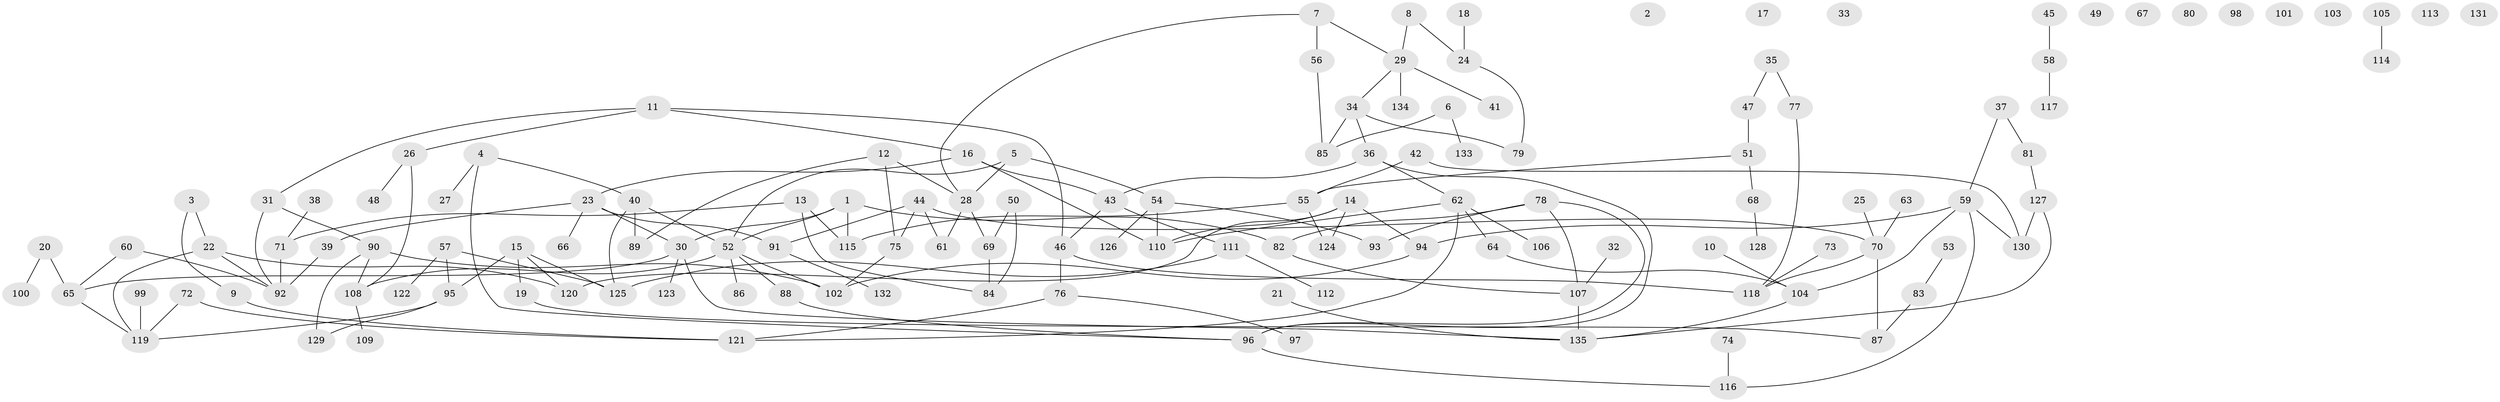 // coarse degree distribution, {4: 0.30120481927710846, 2: 0.3373493975903614, 1: 0.10843373493975904, 3: 0.14457831325301204, 5: 0.08433734939759036, 6: 0.024096385542168676}
// Generated by graph-tools (version 1.1) at 2025/35/03/04/25 23:35:51]
// undirected, 135 vertices, 166 edges
graph export_dot {
  node [color=gray90,style=filled];
  1;
  2;
  3;
  4;
  5;
  6;
  7;
  8;
  9;
  10;
  11;
  12;
  13;
  14;
  15;
  16;
  17;
  18;
  19;
  20;
  21;
  22;
  23;
  24;
  25;
  26;
  27;
  28;
  29;
  30;
  31;
  32;
  33;
  34;
  35;
  36;
  37;
  38;
  39;
  40;
  41;
  42;
  43;
  44;
  45;
  46;
  47;
  48;
  49;
  50;
  51;
  52;
  53;
  54;
  55;
  56;
  57;
  58;
  59;
  60;
  61;
  62;
  63;
  64;
  65;
  66;
  67;
  68;
  69;
  70;
  71;
  72;
  73;
  74;
  75;
  76;
  77;
  78;
  79;
  80;
  81;
  82;
  83;
  84;
  85;
  86;
  87;
  88;
  89;
  90;
  91;
  92;
  93;
  94;
  95;
  96;
  97;
  98;
  99;
  100;
  101;
  102;
  103;
  104;
  105;
  106;
  107;
  108;
  109;
  110;
  111;
  112;
  113;
  114;
  115;
  116;
  117;
  118;
  119;
  120;
  121;
  122;
  123;
  124;
  125;
  126;
  127;
  128;
  129;
  130;
  131;
  132;
  133;
  134;
  135;
  1 -- 30;
  1 -- 52;
  1 -- 82;
  1 -- 115;
  3 -- 9;
  3 -- 22;
  4 -- 27;
  4 -- 40;
  4 -- 96;
  5 -- 28;
  5 -- 52;
  5 -- 54;
  6 -- 85;
  6 -- 133;
  7 -- 28;
  7 -- 29;
  7 -- 56;
  8 -- 24;
  8 -- 29;
  9 -- 121;
  10 -- 104;
  11 -- 16;
  11 -- 26;
  11 -- 31;
  11 -- 46;
  12 -- 28;
  12 -- 75;
  12 -- 89;
  13 -- 71;
  13 -- 84;
  13 -- 115;
  14 -- 94;
  14 -- 110;
  14 -- 120;
  14 -- 124;
  15 -- 19;
  15 -- 95;
  15 -- 120;
  15 -- 125;
  16 -- 23;
  16 -- 43;
  16 -- 110;
  18 -- 24;
  19 -- 87;
  20 -- 65;
  20 -- 100;
  21 -- 135;
  22 -- 92;
  22 -- 119;
  22 -- 120;
  23 -- 30;
  23 -- 39;
  23 -- 66;
  23 -- 91;
  24 -- 79;
  25 -- 70;
  26 -- 48;
  26 -- 108;
  28 -- 61;
  28 -- 69;
  29 -- 34;
  29 -- 41;
  29 -- 134;
  30 -- 65;
  30 -- 123;
  30 -- 135;
  31 -- 90;
  31 -- 92;
  32 -- 107;
  34 -- 36;
  34 -- 79;
  34 -- 85;
  35 -- 47;
  35 -- 77;
  36 -- 43;
  36 -- 62;
  36 -- 96;
  37 -- 59;
  37 -- 81;
  38 -- 71;
  39 -- 92;
  40 -- 52;
  40 -- 89;
  40 -- 125;
  42 -- 55;
  42 -- 130;
  43 -- 46;
  43 -- 111;
  44 -- 61;
  44 -- 70;
  44 -- 75;
  44 -- 91;
  45 -- 58;
  46 -- 76;
  46 -- 118;
  47 -- 51;
  50 -- 69;
  50 -- 84;
  51 -- 55;
  51 -- 68;
  52 -- 86;
  52 -- 88;
  52 -- 102;
  52 -- 108;
  53 -- 83;
  54 -- 93;
  54 -- 110;
  54 -- 126;
  55 -- 115;
  55 -- 124;
  56 -- 85;
  57 -- 95;
  57 -- 122;
  57 -- 125;
  58 -- 117;
  59 -- 94;
  59 -- 104;
  59 -- 116;
  59 -- 130;
  60 -- 65;
  60 -- 92;
  62 -- 64;
  62 -- 106;
  62 -- 110;
  62 -- 121;
  63 -- 70;
  64 -- 104;
  65 -- 119;
  68 -- 128;
  69 -- 84;
  70 -- 87;
  70 -- 118;
  71 -- 92;
  72 -- 119;
  72 -- 121;
  73 -- 118;
  74 -- 116;
  75 -- 102;
  76 -- 97;
  76 -- 121;
  77 -- 118;
  78 -- 82;
  78 -- 93;
  78 -- 96;
  78 -- 107;
  81 -- 127;
  82 -- 107;
  83 -- 87;
  88 -- 96;
  90 -- 102;
  90 -- 108;
  90 -- 129;
  91 -- 132;
  94 -- 102;
  95 -- 119;
  95 -- 129;
  96 -- 116;
  99 -- 119;
  104 -- 135;
  105 -- 114;
  107 -- 135;
  108 -- 109;
  111 -- 112;
  111 -- 125;
  127 -- 130;
  127 -- 135;
}
